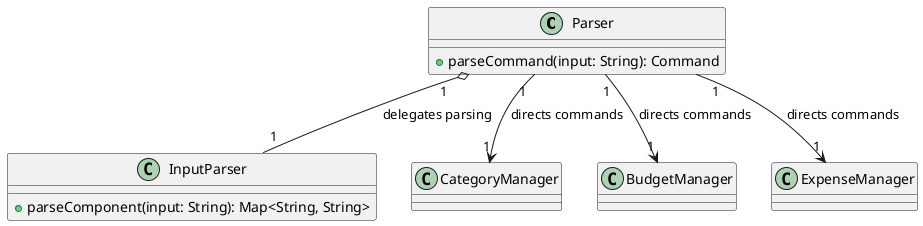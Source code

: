 @startuml
class Parser {
    + parseCommand(input: String): Command
}

class InputParser {
    + parseComponent(input: String): Map<String, String>
}

Parser "1" o-- "1" InputParser : "delegates parsing"
Parser "1" --> "1" CategoryManager : "directs commands"
Parser "1" --> "1" BudgetManager : "directs commands"
Parser "1" --> "1" ExpenseManager : "directs commands"

@enduml
